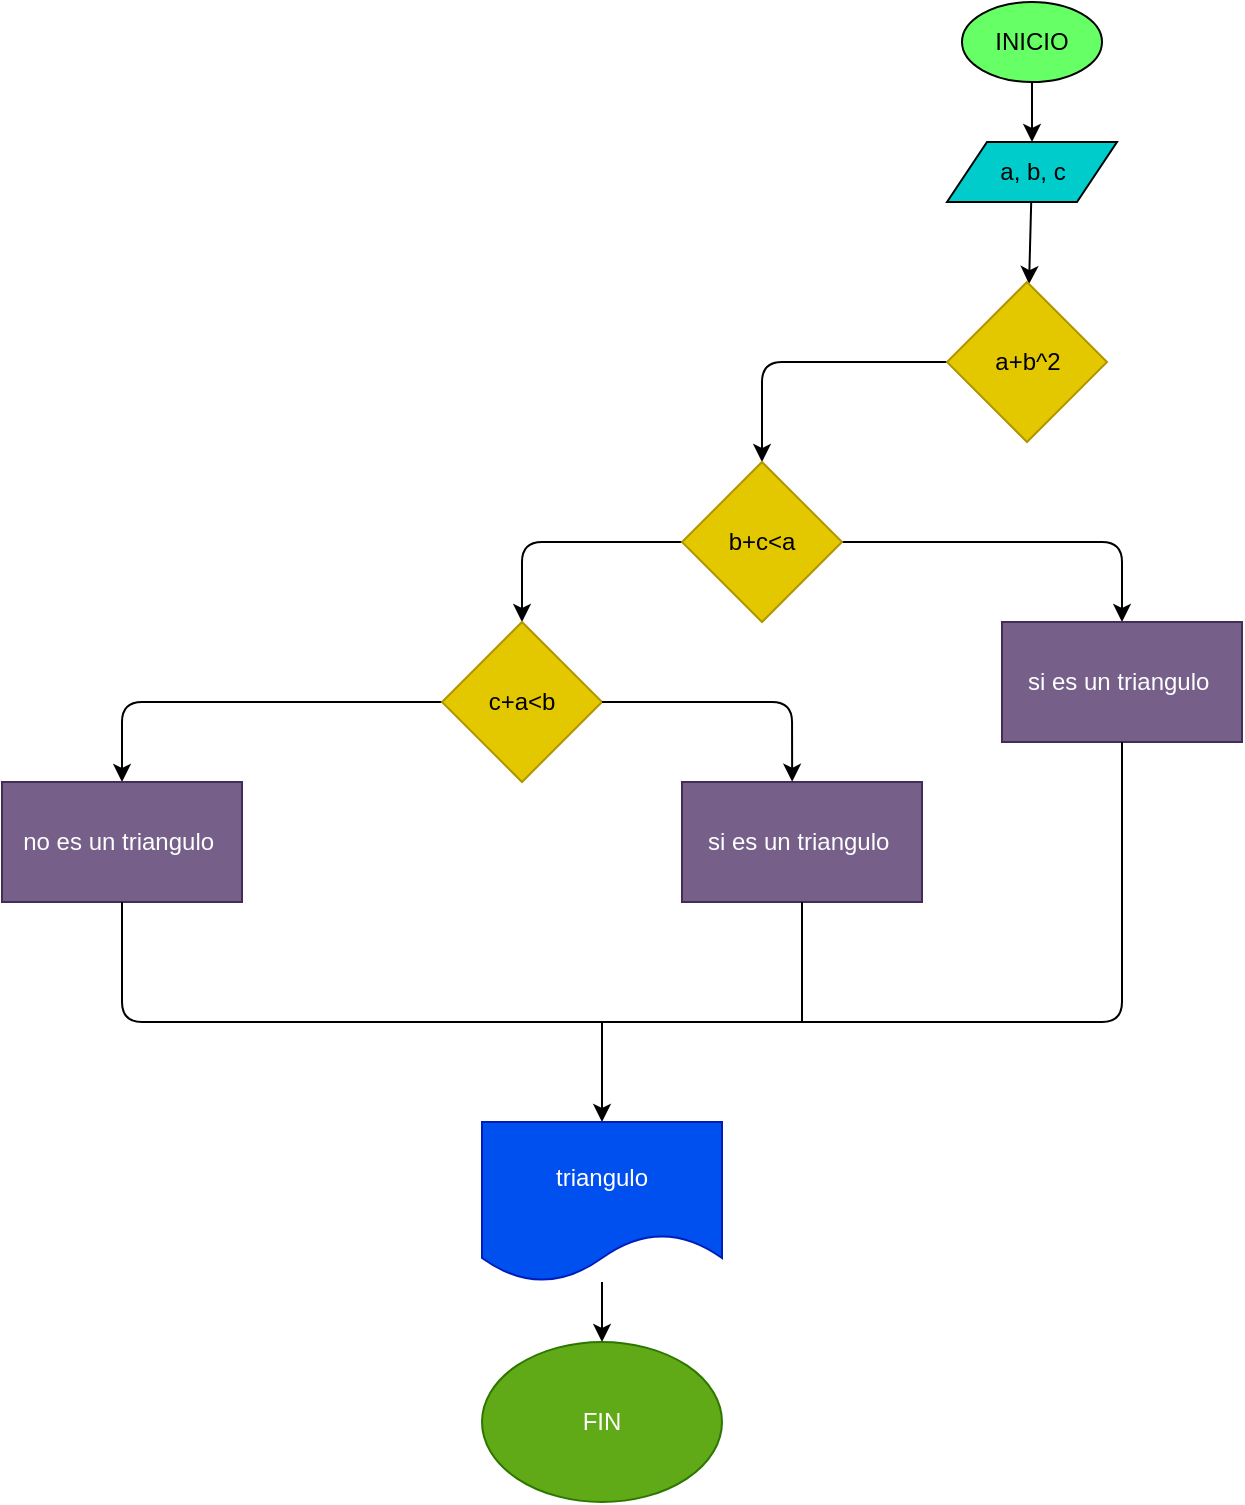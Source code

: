<mxfile>
    <diagram id="58XMA-p-C20267B4mfxz" name="Página-1">
        <mxGraphModel dx="1903" dy="568" grid="1" gridSize="10" guides="1" tooltips="1" connect="1" arrows="1" fold="1" page="1" pageScale="1" pageWidth="850" pageHeight="1100" math="0" shadow="0">
            <root>
                <mxCell id="0"/>
                <mxCell id="1" parent="0"/>
                <mxCell id="4" value="" style="edgeStyle=none;html=1;" parent="1" source="2" target="3" edge="1">
                    <mxGeometry relative="1" as="geometry"/>
                </mxCell>
                <mxCell id="2" value="INICIO" style="ellipse;whiteSpace=wrap;html=1;fillColor=#66FF66;" parent="1" vertex="1">
                    <mxGeometry x="220" y="10" width="70" height="40" as="geometry"/>
                </mxCell>
                <mxCell id="6" value="" style="edgeStyle=none;html=1;" edge="1" parent="1" source="3" target="5">
                    <mxGeometry relative="1" as="geometry"/>
                </mxCell>
                <mxCell id="3" value="a, b, c" style="shape=parallelogram;perimeter=parallelogramPerimeter;whiteSpace=wrap;html=1;fixedSize=1;fillColor=#00CCCC;" parent="1" vertex="1">
                    <mxGeometry x="212.5" y="80" width="85" height="30" as="geometry"/>
                </mxCell>
                <mxCell id="8" value="" style="edgeStyle=none;html=1;" edge="1" parent="1" source="5" target="7">
                    <mxGeometry relative="1" as="geometry">
                        <Array as="points">
                            <mxPoint x="120" y="190"/>
                        </Array>
                    </mxGeometry>
                </mxCell>
                <mxCell id="5" value="a+b^2" style="rhombus;whiteSpace=wrap;html=1;fillColor=#e3c800;fontColor=#000000;strokeColor=#B09500;" vertex="1" parent="1">
                    <mxGeometry x="212.5" y="150" width="80" height="80" as="geometry"/>
                </mxCell>
                <mxCell id="10" value="" style="edgeStyle=none;html=1;" edge="1" parent="1" source="7">
                    <mxGeometry relative="1" as="geometry">
                        <mxPoint x="300" y="320" as="targetPoint"/>
                        <Array as="points">
                            <mxPoint x="300" y="280"/>
                        </Array>
                    </mxGeometry>
                </mxCell>
                <mxCell id="14" value="" style="edgeStyle=none;html=1;" edge="1" parent="1" source="7" target="13">
                    <mxGeometry relative="1" as="geometry">
                        <Array as="points">
                            <mxPoint y="280"/>
                        </Array>
                    </mxGeometry>
                </mxCell>
                <mxCell id="7" value="b+c&amp;lt;a" style="rhombus;whiteSpace=wrap;html=1;fillColor=#e3c800;fontColor=#000000;strokeColor=#B09500;" vertex="1" parent="1">
                    <mxGeometry x="80" y="240" width="80" height="80" as="geometry"/>
                </mxCell>
                <mxCell id="16" value="" style="edgeStyle=none;html=1;entryX=0.5;entryY=0;entryDx=0;entryDy=0;" edge="1" parent="1" source="13" target="24">
                    <mxGeometry relative="1" as="geometry">
                        <mxPoint x="-220" y="400" as="targetPoint"/>
                        <Array as="points">
                            <mxPoint x="-200" y="360"/>
                        </Array>
                    </mxGeometry>
                </mxCell>
                <mxCell id="13" value="c+a&amp;lt;b" style="rhombus;whiteSpace=wrap;html=1;fillColor=#e3c800;fontColor=#000000;strokeColor=#B09500;" vertex="1" parent="1">
                    <mxGeometry x="-40" y="320" width="80" height="80" as="geometry"/>
                </mxCell>
                <mxCell id="23" value="si es un triangulo&amp;nbsp;" style="rounded=0;whiteSpace=wrap;html=1;fillColor=#76608a;fontColor=#ffffff;strokeColor=#432D57;" vertex="1" parent="1">
                    <mxGeometry x="240" y="320" width="120" height="60" as="geometry"/>
                </mxCell>
                <mxCell id="24" value="no es un triangulo&amp;nbsp;" style="rounded=0;whiteSpace=wrap;html=1;fillColor=#76608a;fontColor=#ffffff;strokeColor=#432D57;" vertex="1" parent="1">
                    <mxGeometry x="-260" y="400" width="120" height="60" as="geometry"/>
                </mxCell>
                <mxCell id="25" value="si es un triangulo&amp;nbsp;" style="rounded=0;whiteSpace=wrap;html=1;fillColor=#76608a;fontColor=#ffffff;strokeColor=#432D57;" vertex="1" parent="1">
                    <mxGeometry x="80" y="400" width="120" height="60" as="geometry"/>
                </mxCell>
                <mxCell id="26" value="" style="endArrow=classic;html=1;exitX=1;exitY=0.5;exitDx=0;exitDy=0;entryX=0.459;entryY=-0.002;entryDx=0;entryDy=0;entryPerimeter=0;" edge="1" parent="1" source="13" target="25">
                    <mxGeometry width="50" height="50" relative="1" as="geometry">
                        <mxPoint x="80" y="290" as="sourcePoint"/>
                        <mxPoint x="130" y="240" as="targetPoint"/>
                        <Array as="points">
                            <mxPoint x="135" y="360"/>
                        </Array>
                    </mxGeometry>
                </mxCell>
                <mxCell id="27" value="" style="endArrow=none;html=1;exitX=0.5;exitY=1;exitDx=0;exitDy=0;entryX=0.5;entryY=1;entryDx=0;entryDy=0;" edge="1" parent="1" source="24" target="23">
                    <mxGeometry width="50" height="50" relative="1" as="geometry">
                        <mxPoint x="80" y="480" as="sourcePoint"/>
                        <mxPoint x="130" y="430" as="targetPoint"/>
                        <Array as="points">
                            <mxPoint x="-200" y="520"/>
                            <mxPoint x="80" y="520"/>
                            <mxPoint x="300" y="520"/>
                        </Array>
                    </mxGeometry>
                </mxCell>
                <mxCell id="28" value="" style="endArrow=none;html=1;entryX=0.5;entryY=1;entryDx=0;entryDy=0;" edge="1" parent="1" target="25">
                    <mxGeometry width="50" height="50" relative="1" as="geometry">
                        <mxPoint x="140" y="520" as="sourcePoint"/>
                        <mxPoint x="130" y="470" as="targetPoint"/>
                    </mxGeometry>
                </mxCell>
                <mxCell id="29" value="" style="endArrow=classic;html=1;" edge="1" parent="1">
                    <mxGeometry width="50" height="50" relative="1" as="geometry">
                        <mxPoint x="40" y="520" as="sourcePoint"/>
                        <mxPoint x="40" y="570" as="targetPoint"/>
                    </mxGeometry>
                </mxCell>
                <mxCell id="32" value="" style="edgeStyle=none;html=1;" edge="1" parent="1" source="30" target="31">
                    <mxGeometry relative="1" as="geometry"/>
                </mxCell>
                <mxCell id="30" value="triangulo" style="shape=document;whiteSpace=wrap;html=1;boundedLbl=1;fillColor=#0050ef;fontColor=#ffffff;strokeColor=#001DBC;" vertex="1" parent="1">
                    <mxGeometry x="-20" y="570" width="120" height="80" as="geometry"/>
                </mxCell>
                <mxCell id="31" value="FIN" style="ellipse;whiteSpace=wrap;html=1;fillColor=#60a917;strokeColor=#2D7600;fontColor=#ffffff;" vertex="1" parent="1">
                    <mxGeometry x="-20" y="680" width="120" height="80" as="geometry"/>
                </mxCell>
            </root>
        </mxGraphModel>
    </diagram>
</mxfile>